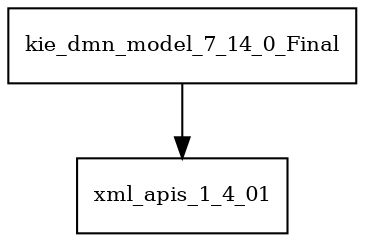 digraph kie_dmn_model_7_14_0_Final_dependencies {
  node [shape = box, fontsize=10.0];
  kie_dmn_model_7_14_0_Final -> xml_apis_1_4_01;
}
